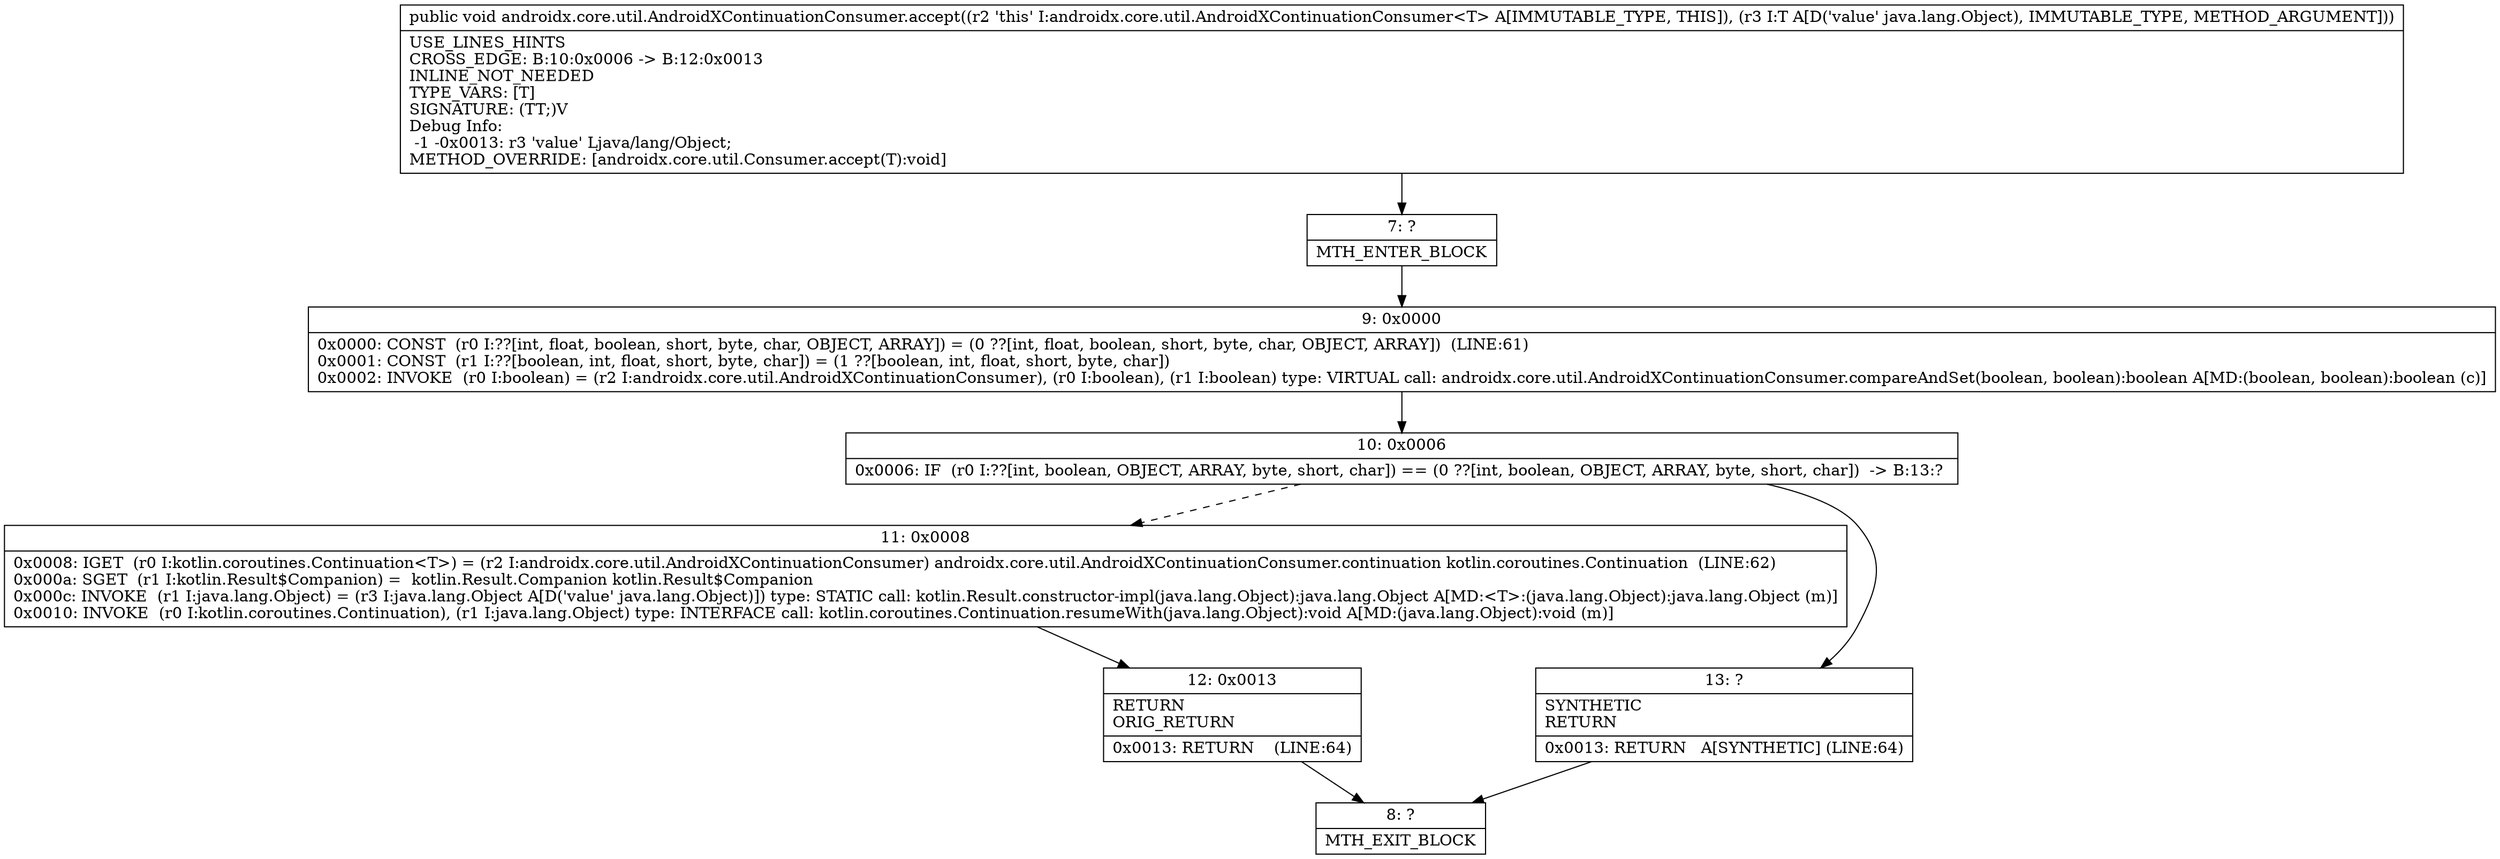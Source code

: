 digraph "CFG forandroidx.core.util.AndroidXContinuationConsumer.accept(Ljava\/lang\/Object;)V" {
Node_7 [shape=record,label="{7\:\ ?|MTH_ENTER_BLOCK\l}"];
Node_9 [shape=record,label="{9\:\ 0x0000|0x0000: CONST  (r0 I:??[int, float, boolean, short, byte, char, OBJECT, ARRAY]) = (0 ??[int, float, boolean, short, byte, char, OBJECT, ARRAY])  (LINE:61)\l0x0001: CONST  (r1 I:??[boolean, int, float, short, byte, char]) = (1 ??[boolean, int, float, short, byte, char]) \l0x0002: INVOKE  (r0 I:boolean) = (r2 I:androidx.core.util.AndroidXContinuationConsumer), (r0 I:boolean), (r1 I:boolean) type: VIRTUAL call: androidx.core.util.AndroidXContinuationConsumer.compareAndSet(boolean, boolean):boolean A[MD:(boolean, boolean):boolean (c)]\l}"];
Node_10 [shape=record,label="{10\:\ 0x0006|0x0006: IF  (r0 I:??[int, boolean, OBJECT, ARRAY, byte, short, char]) == (0 ??[int, boolean, OBJECT, ARRAY, byte, short, char])  \-\> B:13:? \l}"];
Node_11 [shape=record,label="{11\:\ 0x0008|0x0008: IGET  (r0 I:kotlin.coroutines.Continuation\<T\>) = (r2 I:androidx.core.util.AndroidXContinuationConsumer) androidx.core.util.AndroidXContinuationConsumer.continuation kotlin.coroutines.Continuation  (LINE:62)\l0x000a: SGET  (r1 I:kotlin.Result$Companion) =  kotlin.Result.Companion kotlin.Result$Companion \l0x000c: INVOKE  (r1 I:java.lang.Object) = (r3 I:java.lang.Object A[D('value' java.lang.Object)]) type: STATIC call: kotlin.Result.constructor\-impl(java.lang.Object):java.lang.Object A[MD:\<T\>:(java.lang.Object):java.lang.Object (m)]\l0x0010: INVOKE  (r0 I:kotlin.coroutines.Continuation), (r1 I:java.lang.Object) type: INTERFACE call: kotlin.coroutines.Continuation.resumeWith(java.lang.Object):void A[MD:(java.lang.Object):void (m)]\l}"];
Node_12 [shape=record,label="{12\:\ 0x0013|RETURN\lORIG_RETURN\l|0x0013: RETURN    (LINE:64)\l}"];
Node_8 [shape=record,label="{8\:\ ?|MTH_EXIT_BLOCK\l}"];
Node_13 [shape=record,label="{13\:\ ?|SYNTHETIC\lRETURN\l|0x0013: RETURN   A[SYNTHETIC] (LINE:64)\l}"];
MethodNode[shape=record,label="{public void androidx.core.util.AndroidXContinuationConsumer.accept((r2 'this' I:androidx.core.util.AndroidXContinuationConsumer\<T\> A[IMMUTABLE_TYPE, THIS]), (r3 I:T A[D('value' java.lang.Object), IMMUTABLE_TYPE, METHOD_ARGUMENT]))  | USE_LINES_HINTS\lCROSS_EDGE: B:10:0x0006 \-\> B:12:0x0013\lINLINE_NOT_NEEDED\lTYPE_VARS: [T]\lSIGNATURE: (TT;)V\lDebug Info:\l  \-1 \-0x0013: r3 'value' Ljava\/lang\/Object;\lMETHOD_OVERRIDE: [androidx.core.util.Consumer.accept(T):void]\l}"];
MethodNode -> Node_7;Node_7 -> Node_9;
Node_9 -> Node_10;
Node_10 -> Node_11[style=dashed];
Node_10 -> Node_13;
Node_11 -> Node_12;
Node_12 -> Node_8;
Node_13 -> Node_8;
}

